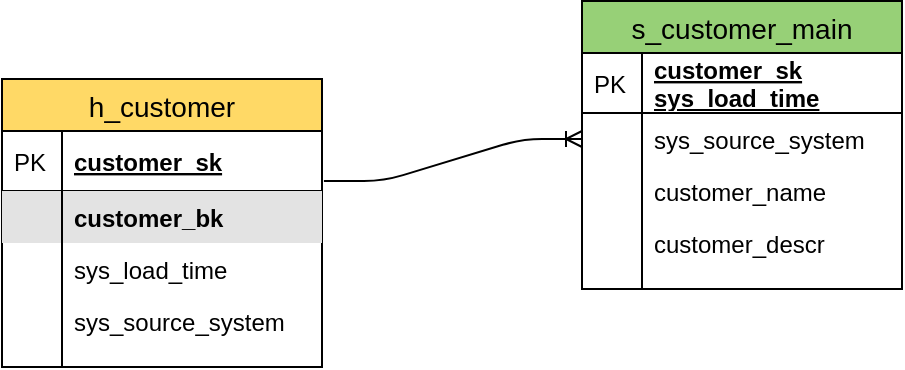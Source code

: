 <mxfile version="10.6.3" type="github"><diagram id="B4uUZc22CxnEIj-Z2gHt" name="Page-1"><mxGraphModel dx="1394" dy="796" grid="1" gridSize="10" guides="1" tooltips="1" connect="1" arrows="1" fold="1" page="1" pageScale="1" pageWidth="827" pageHeight="1169" math="0" shadow="0"><root><mxCell id="0"/><mxCell id="1" parent="0"/><mxCell id="L98EpgpCFEVTFYzLhC5q-1" value="h_customer" style="swimlane;fontStyle=0;childLayout=stackLayout;horizontal=1;startSize=26;fillColor=#FFD966;horizontalStack=0;resizeParent=1;resizeParentMax=0;resizeLast=0;collapsible=1;marginBottom=0;swimlaneFillColor=#ffffff;align=center;fontSize=14;" vertex="1" parent="1"><mxGeometry x="105" y="700.5" width="160" height="144" as="geometry"><mxRectangle x="20" y="710" width="70" height="26" as="alternateBounds"/></mxGeometry></mxCell><mxCell id="L98EpgpCFEVTFYzLhC5q-2" value="customer_sk" style="shape=partialRectangle;top=0;left=0;right=0;bottom=1;align=left;verticalAlign=middle;fillColor=none;spacingLeft=34;spacingRight=4;overflow=hidden;rotatable=0;points=[[0,0.5],[1,0.5]];portConstraint=eastwest;dropTarget=0;fontStyle=5;fontSize=12;" vertex="1" parent="L98EpgpCFEVTFYzLhC5q-1"><mxGeometry y="26" width="160" height="30" as="geometry"/></mxCell><mxCell id="L98EpgpCFEVTFYzLhC5q-3" value="PK" style="shape=partialRectangle;top=0;left=0;bottom=0;fillColor=none;align=left;verticalAlign=middle;spacingLeft=4;spacingRight=4;overflow=hidden;rotatable=0;points=[];portConstraint=eastwest;part=1;fontSize=12;" vertex="1" connectable="0" parent="L98EpgpCFEVTFYzLhC5q-2"><mxGeometry width="30" height="30" as="geometry"/></mxCell><mxCell id="L98EpgpCFEVTFYzLhC5q-4" value="customer_bk" style="shape=partialRectangle;top=0;left=0;right=0;bottom=0;align=left;verticalAlign=top;fillColor=#E3E3E3;spacingLeft=34;spacingRight=4;overflow=hidden;rotatable=0;points=[[0,0.5],[1,0.5]];portConstraint=eastwest;dropTarget=0;fontSize=12;fontStyle=1" vertex="1" parent="L98EpgpCFEVTFYzLhC5q-1"><mxGeometry y="56" width="160" height="26" as="geometry"/></mxCell><mxCell id="L98EpgpCFEVTFYzLhC5q-5" value="" style="shape=partialRectangle;top=0;left=0;bottom=0;fillColor=none;align=left;verticalAlign=top;spacingLeft=4;spacingRight=4;overflow=hidden;rotatable=0;points=[];portConstraint=eastwest;part=1;fontSize=12;" vertex="1" connectable="0" parent="L98EpgpCFEVTFYzLhC5q-4"><mxGeometry width="30" height="26" as="geometry"/></mxCell><mxCell id="L98EpgpCFEVTFYzLhC5q-6" value="sys_load_time" style="shape=partialRectangle;top=0;left=0;right=0;bottom=0;align=left;verticalAlign=top;fillColor=none;spacingLeft=34;spacingRight=4;overflow=hidden;rotatable=0;points=[[0,0.5],[1,0.5]];portConstraint=eastwest;dropTarget=0;fontSize=12;" vertex="1" parent="L98EpgpCFEVTFYzLhC5q-1"><mxGeometry y="82" width="160" height="26" as="geometry"/></mxCell><mxCell id="L98EpgpCFEVTFYzLhC5q-7" value="" style="shape=partialRectangle;top=0;left=0;bottom=0;fillColor=none;align=left;verticalAlign=top;spacingLeft=4;spacingRight=4;overflow=hidden;rotatable=0;points=[];portConstraint=eastwest;part=1;fontSize=12;" vertex="1" connectable="0" parent="L98EpgpCFEVTFYzLhC5q-6"><mxGeometry width="30" height="26" as="geometry"/></mxCell><mxCell id="L98EpgpCFEVTFYzLhC5q-8" value="sys_source_system" style="shape=partialRectangle;top=0;left=0;right=0;bottom=0;align=left;verticalAlign=top;fillColor=none;spacingLeft=34;spacingRight=4;overflow=hidden;rotatable=0;points=[[0,0.5],[1,0.5]];portConstraint=eastwest;dropTarget=0;fontSize=12;" vertex="1" parent="L98EpgpCFEVTFYzLhC5q-1"><mxGeometry y="108" width="160" height="26" as="geometry"/></mxCell><mxCell id="L98EpgpCFEVTFYzLhC5q-9" value="" style="shape=partialRectangle;top=0;left=0;bottom=0;fillColor=none;align=left;verticalAlign=top;spacingLeft=4;spacingRight=4;overflow=hidden;rotatable=0;points=[];portConstraint=eastwest;part=1;fontSize=12;" vertex="1" connectable="0" parent="L98EpgpCFEVTFYzLhC5q-8"><mxGeometry width="30" height="26" as="geometry"/></mxCell><mxCell id="L98EpgpCFEVTFYzLhC5q-10" value="" style="shape=partialRectangle;top=0;left=0;right=0;bottom=0;align=left;verticalAlign=top;fillColor=none;spacingLeft=34;spacingRight=4;overflow=hidden;rotatable=0;points=[[0,0.5],[1,0.5]];portConstraint=eastwest;dropTarget=0;fontSize=12;" vertex="1" parent="L98EpgpCFEVTFYzLhC5q-1"><mxGeometry y="134" width="160" height="10" as="geometry"/></mxCell><mxCell id="L98EpgpCFEVTFYzLhC5q-11" value="" style="shape=partialRectangle;top=0;left=0;bottom=0;fillColor=none;align=left;verticalAlign=top;spacingLeft=4;spacingRight=4;overflow=hidden;rotatable=0;points=[];portConstraint=eastwest;part=1;fontSize=12;" vertex="1" connectable="0" parent="L98EpgpCFEVTFYzLhC5q-10"><mxGeometry width="30" height="10" as="geometry"/></mxCell><mxCell id="L98EpgpCFEVTFYzLhC5q-12" value="s_customer_main" style="swimlane;fontStyle=0;childLayout=stackLayout;horizontal=1;startSize=26;fillColor=#97D077;horizontalStack=0;resizeParent=1;resizeParentMax=0;resizeLast=0;collapsible=1;marginBottom=0;swimlaneFillColor=#ffffff;align=center;fontSize=14;" vertex="1" parent="1"><mxGeometry x="395" y="661.5" width="160" height="144" as="geometry"/></mxCell><mxCell id="L98EpgpCFEVTFYzLhC5q-13" value="customer_sk&#10;sys_load_time" style="shape=partialRectangle;top=0;left=0;right=0;bottom=1;align=left;verticalAlign=middle;fillColor=none;spacingLeft=34;spacingRight=4;overflow=hidden;rotatable=0;points=[[0,0.5],[1,0.5]];portConstraint=eastwest;dropTarget=0;fontStyle=5;fontSize=12;" vertex="1" parent="L98EpgpCFEVTFYzLhC5q-12"><mxGeometry y="26" width="160" height="30" as="geometry"/></mxCell><mxCell id="L98EpgpCFEVTFYzLhC5q-14" value="PK" style="shape=partialRectangle;top=0;left=0;bottom=0;fillColor=none;align=left;verticalAlign=middle;spacingLeft=4;spacingRight=4;overflow=hidden;rotatable=0;points=[];portConstraint=eastwest;part=1;fontSize=12;" vertex="1" connectable="0" parent="L98EpgpCFEVTFYzLhC5q-13"><mxGeometry width="30" height="30" as="geometry"/></mxCell><mxCell id="L98EpgpCFEVTFYzLhC5q-15" value="sys_source_system" style="shape=partialRectangle;top=0;left=0;right=0;bottom=0;align=left;verticalAlign=top;fillColor=none;spacingLeft=34;spacingRight=4;overflow=hidden;rotatable=0;points=[[0,0.5],[1,0.5]];portConstraint=eastwest;dropTarget=0;fontSize=12;" vertex="1" parent="L98EpgpCFEVTFYzLhC5q-12"><mxGeometry y="56" width="160" height="26" as="geometry"/></mxCell><mxCell id="L98EpgpCFEVTFYzLhC5q-16" value="" style="shape=partialRectangle;top=0;left=0;bottom=0;fillColor=none;align=left;verticalAlign=top;spacingLeft=4;spacingRight=4;overflow=hidden;rotatable=0;points=[];portConstraint=eastwest;part=1;fontSize=12;" vertex="1" connectable="0" parent="L98EpgpCFEVTFYzLhC5q-15"><mxGeometry width="30" height="26" as="geometry"/></mxCell><mxCell id="L98EpgpCFEVTFYzLhC5q-17" value="customer_name" style="shape=partialRectangle;top=0;left=0;right=0;bottom=0;align=left;verticalAlign=top;fillColor=none;spacingLeft=34;spacingRight=4;overflow=hidden;rotatable=0;points=[[0,0.5],[1,0.5]];portConstraint=eastwest;dropTarget=0;fontSize=12;" vertex="1" parent="L98EpgpCFEVTFYzLhC5q-12"><mxGeometry y="82" width="160" height="26" as="geometry"/></mxCell><mxCell id="L98EpgpCFEVTFYzLhC5q-18" value="" style="shape=partialRectangle;top=0;left=0;bottom=0;fillColor=none;align=left;verticalAlign=top;spacingLeft=4;spacingRight=4;overflow=hidden;rotatable=0;points=[];portConstraint=eastwest;part=1;fontSize=12;" vertex="1" connectable="0" parent="L98EpgpCFEVTFYzLhC5q-17"><mxGeometry width="30" height="26" as="geometry"/></mxCell><mxCell id="L98EpgpCFEVTFYzLhC5q-19" value="customer_descr" style="shape=partialRectangle;top=0;left=0;right=0;bottom=0;align=left;verticalAlign=top;fillColor=none;spacingLeft=34;spacingRight=4;overflow=hidden;rotatable=0;points=[[0,0.5],[1,0.5]];portConstraint=eastwest;dropTarget=0;fontSize=12;" vertex="1" parent="L98EpgpCFEVTFYzLhC5q-12"><mxGeometry y="108" width="160" height="26" as="geometry"/></mxCell><mxCell id="L98EpgpCFEVTFYzLhC5q-20" value="" style="shape=partialRectangle;top=0;left=0;bottom=0;fillColor=none;align=left;verticalAlign=top;spacingLeft=4;spacingRight=4;overflow=hidden;rotatable=0;points=[];portConstraint=eastwest;part=1;fontSize=12;" vertex="1" connectable="0" parent="L98EpgpCFEVTFYzLhC5q-19"><mxGeometry width="30" height="26" as="geometry"/></mxCell><mxCell id="L98EpgpCFEVTFYzLhC5q-21" value="" style="shape=partialRectangle;top=0;left=0;right=0;bottom=0;align=left;verticalAlign=top;fillColor=none;spacingLeft=34;spacingRight=4;overflow=hidden;rotatable=0;points=[[0,0.5],[1,0.5]];portConstraint=eastwest;dropTarget=0;fontSize=12;" vertex="1" parent="L98EpgpCFEVTFYzLhC5q-12"><mxGeometry y="134" width="160" height="10" as="geometry"/></mxCell><mxCell id="L98EpgpCFEVTFYzLhC5q-22" value="" style="shape=partialRectangle;top=0;left=0;bottom=0;fillColor=none;align=left;verticalAlign=top;spacingLeft=4;spacingRight=4;overflow=hidden;rotatable=0;points=[];portConstraint=eastwest;part=1;fontSize=12;" vertex="1" connectable="0" parent="L98EpgpCFEVTFYzLhC5q-21"><mxGeometry width="30" height="10" as="geometry"/></mxCell><mxCell id="L98EpgpCFEVTFYzLhC5q-23" value="" style="edgeStyle=entityRelationEdgeStyle;fontSize=12;html=1;endArrow=ERoneToMany;exitX=1.006;exitY=0.833;exitDx=0;exitDy=0;exitPerimeter=0;entryX=0;entryY=0.5;entryDx=0;entryDy=0;" edge="1" parent="1" source="L98EpgpCFEVTFYzLhC5q-2" target="L98EpgpCFEVTFYzLhC5q-15"><mxGeometry width="100" height="100" relative="1" as="geometry"><mxPoint x="295" y="782.5" as="sourcePoint"/><mxPoint x="395" y="682.5" as="targetPoint"/></mxGeometry></mxCell></root></mxGraphModel></diagram></mxfile>